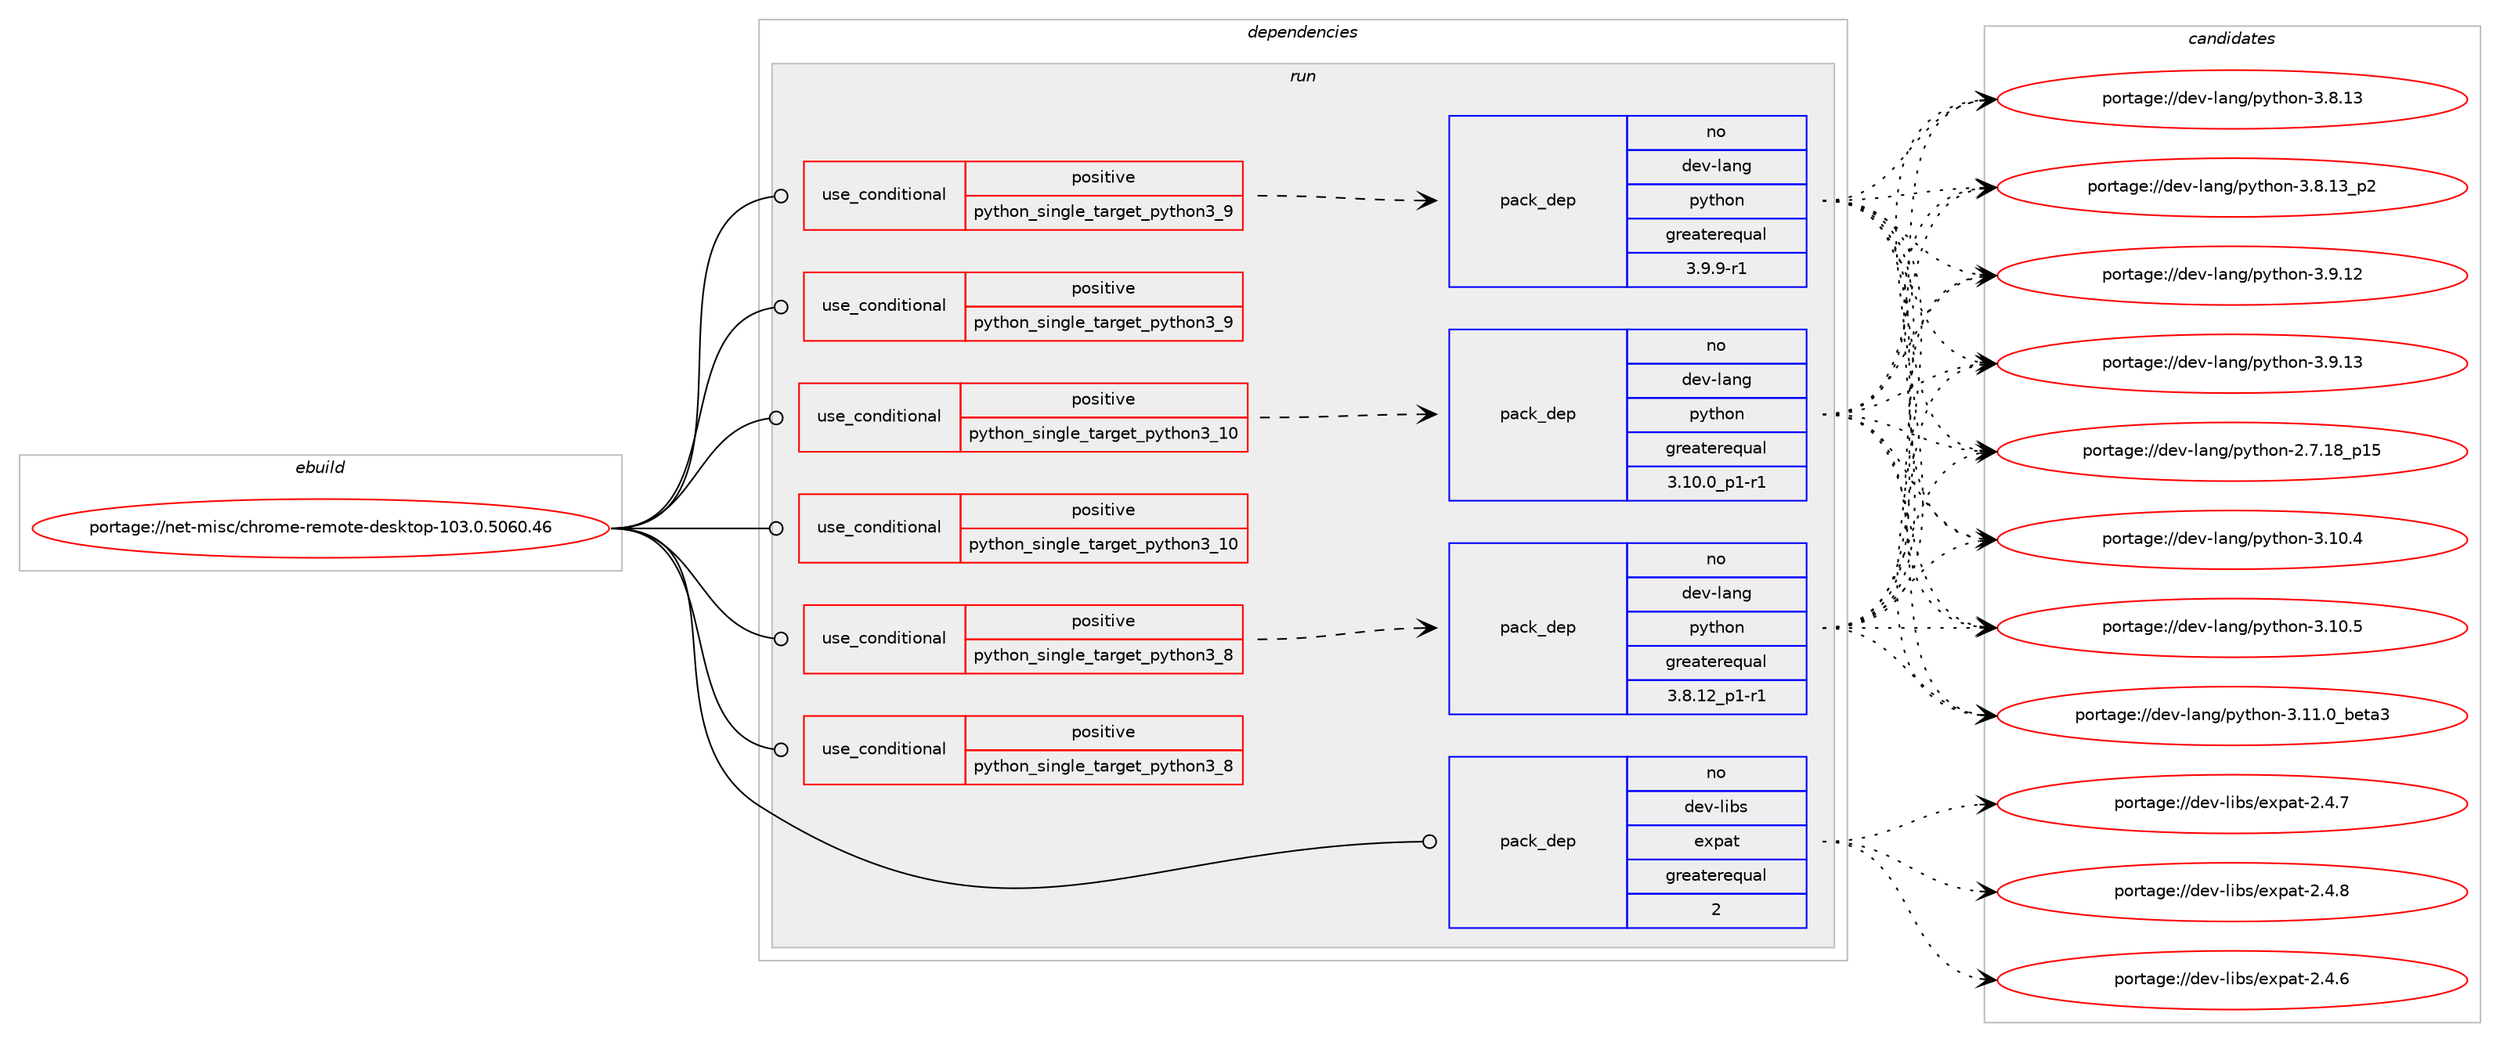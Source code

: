 digraph prolog {

# *************
# Graph options
# *************

newrank=true;
concentrate=true;
compound=true;
graph [rankdir=LR,fontname=Helvetica,fontsize=10,ranksep=1.5];#, ranksep=2.5, nodesep=0.2];
edge  [arrowhead=vee];
node  [fontname=Helvetica,fontsize=10];

# **********
# The ebuild
# **********

subgraph cluster_leftcol {
color=gray;
rank=same;
label=<<i>ebuild</i>>;
id [label="portage://net-misc/chrome-remote-desktop-103.0.5060.46", color=red, width=4, href="../net-misc/chrome-remote-desktop-103.0.5060.46.svg"];
}

# ****************
# The dependencies
# ****************

subgraph cluster_midcol {
color=gray;
label=<<i>dependencies</i>>;
subgraph cluster_compile {
fillcolor="#eeeeee";
style=filled;
label=<<i>compile</i>>;
}
subgraph cluster_compileandrun {
fillcolor="#eeeeee";
style=filled;
label=<<i>compile and run</i>>;
}
subgraph cluster_run {
fillcolor="#eeeeee";
style=filled;
label=<<i>run</i>>;
subgraph cond1207 {
dependency1636 [label=<<TABLE BORDER="0" CELLBORDER="1" CELLSPACING="0" CELLPADDING="4"><TR><TD ROWSPAN="3" CELLPADDING="10">use_conditional</TD></TR><TR><TD>positive</TD></TR><TR><TD>python_single_target_python3_10</TD></TR></TABLE>>, shape=none, color=red];
subgraph pack423 {
dependency1637 [label=<<TABLE BORDER="0" CELLBORDER="1" CELLSPACING="0" CELLPADDING="4" WIDTH="220"><TR><TD ROWSPAN="6" CELLPADDING="30">pack_dep</TD></TR><TR><TD WIDTH="110">no</TD></TR><TR><TD>dev-lang</TD></TR><TR><TD>python</TD></TR><TR><TD>greaterequal</TD></TR><TR><TD>3.10.0_p1-r1</TD></TR></TABLE>>, shape=none, color=blue];
}
dependency1636:e -> dependency1637:w [weight=20,style="dashed",arrowhead="vee"];
}
id:e -> dependency1636:w [weight=20,style="solid",arrowhead="odot"];
subgraph cond1208 {
dependency1638 [label=<<TABLE BORDER="0" CELLBORDER="1" CELLSPACING="0" CELLPADDING="4"><TR><TD ROWSPAN="3" CELLPADDING="10">use_conditional</TD></TR><TR><TD>positive</TD></TR><TR><TD>python_single_target_python3_10</TD></TR></TABLE>>, shape=none, color=red];
# *** BEGIN UNKNOWN DEPENDENCY TYPE (TODO) ***
# dependency1638 -> package_dependency(portage://net-misc/chrome-remote-desktop-103.0.5060.46,run,no,dev-python,psutil,none,[,,],[],[use(enable(python_targets_python3_10),negative)])
# *** END UNKNOWN DEPENDENCY TYPE (TODO) ***

}
id:e -> dependency1638:w [weight=20,style="solid",arrowhead="odot"];
subgraph cond1209 {
dependency1639 [label=<<TABLE BORDER="0" CELLBORDER="1" CELLSPACING="0" CELLPADDING="4"><TR><TD ROWSPAN="3" CELLPADDING="10">use_conditional</TD></TR><TR><TD>positive</TD></TR><TR><TD>python_single_target_python3_8</TD></TR></TABLE>>, shape=none, color=red];
subgraph pack424 {
dependency1640 [label=<<TABLE BORDER="0" CELLBORDER="1" CELLSPACING="0" CELLPADDING="4" WIDTH="220"><TR><TD ROWSPAN="6" CELLPADDING="30">pack_dep</TD></TR><TR><TD WIDTH="110">no</TD></TR><TR><TD>dev-lang</TD></TR><TR><TD>python</TD></TR><TR><TD>greaterequal</TD></TR><TR><TD>3.8.12_p1-r1</TD></TR></TABLE>>, shape=none, color=blue];
}
dependency1639:e -> dependency1640:w [weight=20,style="dashed",arrowhead="vee"];
}
id:e -> dependency1639:w [weight=20,style="solid",arrowhead="odot"];
subgraph cond1210 {
dependency1641 [label=<<TABLE BORDER="0" CELLBORDER="1" CELLSPACING="0" CELLPADDING="4"><TR><TD ROWSPAN="3" CELLPADDING="10">use_conditional</TD></TR><TR><TD>positive</TD></TR><TR><TD>python_single_target_python3_8</TD></TR></TABLE>>, shape=none, color=red];
# *** BEGIN UNKNOWN DEPENDENCY TYPE (TODO) ***
# dependency1641 -> package_dependency(portage://net-misc/chrome-remote-desktop-103.0.5060.46,run,no,dev-python,psutil,none,[,,],[],[use(enable(python_targets_python3_8),negative)])
# *** END UNKNOWN DEPENDENCY TYPE (TODO) ***

}
id:e -> dependency1641:w [weight=20,style="solid",arrowhead="odot"];
subgraph cond1211 {
dependency1642 [label=<<TABLE BORDER="0" CELLBORDER="1" CELLSPACING="0" CELLPADDING="4"><TR><TD ROWSPAN="3" CELLPADDING="10">use_conditional</TD></TR><TR><TD>positive</TD></TR><TR><TD>python_single_target_python3_9</TD></TR></TABLE>>, shape=none, color=red];
subgraph pack425 {
dependency1643 [label=<<TABLE BORDER="0" CELLBORDER="1" CELLSPACING="0" CELLPADDING="4" WIDTH="220"><TR><TD ROWSPAN="6" CELLPADDING="30">pack_dep</TD></TR><TR><TD WIDTH="110">no</TD></TR><TR><TD>dev-lang</TD></TR><TR><TD>python</TD></TR><TR><TD>greaterequal</TD></TR><TR><TD>3.9.9-r1</TD></TR></TABLE>>, shape=none, color=blue];
}
dependency1642:e -> dependency1643:w [weight=20,style="dashed",arrowhead="vee"];
}
id:e -> dependency1642:w [weight=20,style="solid",arrowhead="odot"];
subgraph cond1212 {
dependency1644 [label=<<TABLE BORDER="0" CELLBORDER="1" CELLSPACING="0" CELLPADDING="4"><TR><TD ROWSPAN="3" CELLPADDING="10">use_conditional</TD></TR><TR><TD>positive</TD></TR><TR><TD>python_single_target_python3_9</TD></TR></TABLE>>, shape=none, color=red];
# *** BEGIN UNKNOWN DEPENDENCY TYPE (TODO) ***
# dependency1644 -> package_dependency(portage://net-misc/chrome-remote-desktop-103.0.5060.46,run,no,dev-python,psutil,none,[,,],[],[use(enable(python_targets_python3_9),negative)])
# *** END UNKNOWN DEPENDENCY TYPE (TODO) ***

}
id:e -> dependency1644:w [weight=20,style="solid",arrowhead="odot"];
# *** BEGIN UNKNOWN DEPENDENCY TYPE (TODO) ***
# id -> package_dependency(portage://net-misc/chrome-remote-desktop-103.0.5060.46,run,no,app-admin,sudo,none,[,,],[],[])
# *** END UNKNOWN DEPENDENCY TYPE (TODO) ***

subgraph pack426 {
dependency1645 [label=<<TABLE BORDER="0" CELLBORDER="1" CELLSPACING="0" CELLPADDING="4" WIDTH="220"><TR><TD ROWSPAN="6" CELLPADDING="30">pack_dep</TD></TR><TR><TD WIDTH="110">no</TD></TR><TR><TD>dev-libs</TD></TR><TR><TD>expat</TD></TR><TR><TD>greaterequal</TD></TR><TR><TD>2</TD></TR></TABLE>>, shape=none, color=blue];
}
id:e -> dependency1645:w [weight=20,style="solid",arrowhead="odot"];
# *** BEGIN UNKNOWN DEPENDENCY TYPE (TODO) ***
# id -> package_dependency(portage://net-misc/chrome-remote-desktop-103.0.5060.46,run,no,dev-libs,glib,none,[,,],[slot(2)],[])
# *** END UNKNOWN DEPENDENCY TYPE (TODO) ***

# *** BEGIN UNKNOWN DEPENDENCY TYPE (TODO) ***
# id -> package_dependency(portage://net-misc/chrome-remote-desktop-103.0.5060.46,run,no,dev-libs,nspr,none,[,,],[],[])
# *** END UNKNOWN DEPENDENCY TYPE (TODO) ***

# *** BEGIN UNKNOWN DEPENDENCY TYPE (TODO) ***
# id -> package_dependency(portage://net-misc/chrome-remote-desktop-103.0.5060.46,run,no,dev-libs,nss,none,[,,],[],[])
# *** END UNKNOWN DEPENDENCY TYPE (TODO) ***

# *** BEGIN UNKNOWN DEPENDENCY TYPE (TODO) ***
# id -> package_dependency(portage://net-misc/chrome-remote-desktop-103.0.5060.46,run,no,gnome-base,gconf,none,[,,],[slot(2)],[])
# *** END UNKNOWN DEPENDENCY TYPE (TODO) ***

# *** BEGIN UNKNOWN DEPENDENCY TYPE (TODO) ***
# id -> package_dependency(portage://net-misc/chrome-remote-desktop-103.0.5060.46,run,no,media-libs,fontconfig,none,[,,],[],[])
# *** END UNKNOWN DEPENDENCY TYPE (TODO) ***

# *** BEGIN UNKNOWN DEPENDENCY TYPE (TODO) ***
# id -> package_dependency(portage://net-misc/chrome-remote-desktop-103.0.5060.46,run,no,media-libs,freetype,none,[,,],[slot(2)],[])
# *** END UNKNOWN DEPENDENCY TYPE (TODO) ***

# *** BEGIN UNKNOWN DEPENDENCY TYPE (TODO) ***
# id -> package_dependency(portage://net-misc/chrome-remote-desktop-103.0.5060.46,run,no,sys-apps,dbus,none,[,,],[],[])
# *** END UNKNOWN DEPENDENCY TYPE (TODO) ***

# *** BEGIN UNKNOWN DEPENDENCY TYPE (TODO) ***
# id -> package_dependency(portage://net-misc/chrome-remote-desktop-103.0.5060.46,run,no,sys-devel,gcc,none,[,,],[],[])
# *** END UNKNOWN DEPENDENCY TYPE (TODO) ***

# *** BEGIN UNKNOWN DEPENDENCY TYPE (TODO) ***
# id -> package_dependency(portage://net-misc/chrome-remote-desktop-103.0.5060.46,run,no,sys-libs,glibc,none,[,,],[],[])
# *** END UNKNOWN DEPENDENCY TYPE (TODO) ***

# *** BEGIN UNKNOWN DEPENDENCY TYPE (TODO) ***
# id -> package_dependency(portage://net-misc/chrome-remote-desktop-103.0.5060.46,run,no,sys-libs,pam,none,[,,],[],[])
# *** END UNKNOWN DEPENDENCY TYPE (TODO) ***

# *** BEGIN UNKNOWN DEPENDENCY TYPE (TODO) ***
# id -> package_dependency(portage://net-misc/chrome-remote-desktop-103.0.5060.46,run,no,x11-apps,setxkbmap,none,[,,],[],[])
# *** END UNKNOWN DEPENDENCY TYPE (TODO) ***

# *** BEGIN UNKNOWN DEPENDENCY TYPE (TODO) ***
# id -> package_dependency(portage://net-misc/chrome-remote-desktop-103.0.5060.46,run,no,x11-apps,xdpyinfo,none,[,,],[],[])
# *** END UNKNOWN DEPENDENCY TYPE (TODO) ***

# *** BEGIN UNKNOWN DEPENDENCY TYPE (TODO) ***
# id -> package_dependency(portage://net-misc/chrome-remote-desktop-103.0.5060.46,run,no,x11-base,xorg-server,none,[,,],[],[use(enable(xvfb),none)])
# *** END UNKNOWN DEPENDENCY TYPE (TODO) ***

# *** BEGIN UNKNOWN DEPENDENCY TYPE (TODO) ***
# id -> package_dependency(portage://net-misc/chrome-remote-desktop-103.0.5060.46,run,no,x11-libs,cairo,none,[,,],[],[])
# *** END UNKNOWN DEPENDENCY TYPE (TODO) ***

# *** BEGIN UNKNOWN DEPENDENCY TYPE (TODO) ***
# id -> package_dependency(portage://net-misc/chrome-remote-desktop-103.0.5060.46,run,no,x11-libs,gtk+,none,[,,],[slot(3)],[])
# *** END UNKNOWN DEPENDENCY TYPE (TODO) ***

# *** BEGIN UNKNOWN DEPENDENCY TYPE (TODO) ***
# id -> package_dependency(portage://net-misc/chrome-remote-desktop-103.0.5060.46,run,no,x11-libs,libX11,none,[,,],[],[])
# *** END UNKNOWN DEPENDENCY TYPE (TODO) ***

# *** BEGIN UNKNOWN DEPENDENCY TYPE (TODO) ***
# id -> package_dependency(portage://net-misc/chrome-remote-desktop-103.0.5060.46,run,no,x11-libs,libXdamage,none,[,,],[],[])
# *** END UNKNOWN DEPENDENCY TYPE (TODO) ***

# *** BEGIN UNKNOWN DEPENDENCY TYPE (TODO) ***
# id -> package_dependency(portage://net-misc/chrome-remote-desktop-103.0.5060.46,run,no,x11-libs,libXext,none,[,,],[],[])
# *** END UNKNOWN DEPENDENCY TYPE (TODO) ***

# *** BEGIN UNKNOWN DEPENDENCY TYPE (TODO) ***
# id -> package_dependency(portage://net-misc/chrome-remote-desktop-103.0.5060.46,run,no,x11-libs,libXfixes,none,[,,],[],[])
# *** END UNKNOWN DEPENDENCY TYPE (TODO) ***

# *** BEGIN UNKNOWN DEPENDENCY TYPE (TODO) ***
# id -> package_dependency(portage://net-misc/chrome-remote-desktop-103.0.5060.46,run,no,x11-libs,libXrandr,none,[,,],[],[])
# *** END UNKNOWN DEPENDENCY TYPE (TODO) ***

# *** BEGIN UNKNOWN DEPENDENCY TYPE (TODO) ***
# id -> package_dependency(portage://net-misc/chrome-remote-desktop-103.0.5060.46,run,no,x11-libs,libXtst,none,[,,],[],[])
# *** END UNKNOWN DEPENDENCY TYPE (TODO) ***

# *** BEGIN UNKNOWN DEPENDENCY TYPE (TODO) ***
# id -> package_dependency(portage://net-misc/chrome-remote-desktop-103.0.5060.46,run,no,x11-libs,libxcb,none,[,,],[],[])
# *** END UNKNOWN DEPENDENCY TYPE (TODO) ***

# *** BEGIN UNKNOWN DEPENDENCY TYPE (TODO) ***
# id -> package_dependency(portage://net-misc/chrome-remote-desktop-103.0.5060.46,run,no,x11-libs,libxkbcommon,none,[,,],[],[])
# *** END UNKNOWN DEPENDENCY TYPE (TODO) ***

# *** BEGIN UNKNOWN DEPENDENCY TYPE (TODO) ***
# id -> package_dependency(portage://net-misc/chrome-remote-desktop-103.0.5060.46,run,no,x11-libs,pango,none,[,,],[],[])
# *** END UNKNOWN DEPENDENCY TYPE (TODO) ***

}
}

# **************
# The candidates
# **************

subgraph cluster_choices {
rank=same;
color=gray;
label=<<i>candidates</i>>;

subgraph choice423 {
color=black;
nodesep=1;
choice10010111845108971101034711212111610411111045504655464956951124953 [label="portage://dev-lang/python-2.7.18_p15", color=red, width=4,href="../dev-lang/python-2.7.18_p15.svg"];
choice10010111845108971101034711212111610411111045514649484652 [label="portage://dev-lang/python-3.10.4", color=red, width=4,href="../dev-lang/python-3.10.4.svg"];
choice10010111845108971101034711212111610411111045514649484653 [label="portage://dev-lang/python-3.10.5", color=red, width=4,href="../dev-lang/python-3.10.5.svg"];
choice1001011184510897110103471121211161041111104551464949464895981011169751 [label="portage://dev-lang/python-3.11.0_beta3", color=red, width=4,href="../dev-lang/python-3.11.0_beta3.svg"];
choice10010111845108971101034711212111610411111045514656464951 [label="portage://dev-lang/python-3.8.13", color=red, width=4,href="../dev-lang/python-3.8.13.svg"];
choice100101118451089711010347112121116104111110455146564649519511250 [label="portage://dev-lang/python-3.8.13_p2", color=red, width=4,href="../dev-lang/python-3.8.13_p2.svg"];
choice10010111845108971101034711212111610411111045514657464950 [label="portage://dev-lang/python-3.9.12", color=red, width=4,href="../dev-lang/python-3.9.12.svg"];
choice10010111845108971101034711212111610411111045514657464951 [label="portage://dev-lang/python-3.9.13", color=red, width=4,href="../dev-lang/python-3.9.13.svg"];
dependency1637:e -> choice10010111845108971101034711212111610411111045504655464956951124953:w [style=dotted,weight="100"];
dependency1637:e -> choice10010111845108971101034711212111610411111045514649484652:w [style=dotted,weight="100"];
dependency1637:e -> choice10010111845108971101034711212111610411111045514649484653:w [style=dotted,weight="100"];
dependency1637:e -> choice1001011184510897110103471121211161041111104551464949464895981011169751:w [style=dotted,weight="100"];
dependency1637:e -> choice10010111845108971101034711212111610411111045514656464951:w [style=dotted,weight="100"];
dependency1637:e -> choice100101118451089711010347112121116104111110455146564649519511250:w [style=dotted,weight="100"];
dependency1637:e -> choice10010111845108971101034711212111610411111045514657464950:w [style=dotted,weight="100"];
dependency1637:e -> choice10010111845108971101034711212111610411111045514657464951:w [style=dotted,weight="100"];
}
subgraph choice424 {
color=black;
nodesep=1;
choice10010111845108971101034711212111610411111045504655464956951124953 [label="portage://dev-lang/python-2.7.18_p15", color=red, width=4,href="../dev-lang/python-2.7.18_p15.svg"];
choice10010111845108971101034711212111610411111045514649484652 [label="portage://dev-lang/python-3.10.4", color=red, width=4,href="../dev-lang/python-3.10.4.svg"];
choice10010111845108971101034711212111610411111045514649484653 [label="portage://dev-lang/python-3.10.5", color=red, width=4,href="../dev-lang/python-3.10.5.svg"];
choice1001011184510897110103471121211161041111104551464949464895981011169751 [label="portage://dev-lang/python-3.11.0_beta3", color=red, width=4,href="../dev-lang/python-3.11.0_beta3.svg"];
choice10010111845108971101034711212111610411111045514656464951 [label="portage://dev-lang/python-3.8.13", color=red, width=4,href="../dev-lang/python-3.8.13.svg"];
choice100101118451089711010347112121116104111110455146564649519511250 [label="portage://dev-lang/python-3.8.13_p2", color=red, width=4,href="../dev-lang/python-3.8.13_p2.svg"];
choice10010111845108971101034711212111610411111045514657464950 [label="portage://dev-lang/python-3.9.12", color=red, width=4,href="../dev-lang/python-3.9.12.svg"];
choice10010111845108971101034711212111610411111045514657464951 [label="portage://dev-lang/python-3.9.13", color=red, width=4,href="../dev-lang/python-3.9.13.svg"];
dependency1640:e -> choice10010111845108971101034711212111610411111045504655464956951124953:w [style=dotted,weight="100"];
dependency1640:e -> choice10010111845108971101034711212111610411111045514649484652:w [style=dotted,weight="100"];
dependency1640:e -> choice10010111845108971101034711212111610411111045514649484653:w [style=dotted,weight="100"];
dependency1640:e -> choice1001011184510897110103471121211161041111104551464949464895981011169751:w [style=dotted,weight="100"];
dependency1640:e -> choice10010111845108971101034711212111610411111045514656464951:w [style=dotted,weight="100"];
dependency1640:e -> choice100101118451089711010347112121116104111110455146564649519511250:w [style=dotted,weight="100"];
dependency1640:e -> choice10010111845108971101034711212111610411111045514657464950:w [style=dotted,weight="100"];
dependency1640:e -> choice10010111845108971101034711212111610411111045514657464951:w [style=dotted,weight="100"];
}
subgraph choice425 {
color=black;
nodesep=1;
choice10010111845108971101034711212111610411111045504655464956951124953 [label="portage://dev-lang/python-2.7.18_p15", color=red, width=4,href="../dev-lang/python-2.7.18_p15.svg"];
choice10010111845108971101034711212111610411111045514649484652 [label="portage://dev-lang/python-3.10.4", color=red, width=4,href="../dev-lang/python-3.10.4.svg"];
choice10010111845108971101034711212111610411111045514649484653 [label="portage://dev-lang/python-3.10.5", color=red, width=4,href="../dev-lang/python-3.10.5.svg"];
choice1001011184510897110103471121211161041111104551464949464895981011169751 [label="portage://dev-lang/python-3.11.0_beta3", color=red, width=4,href="../dev-lang/python-3.11.0_beta3.svg"];
choice10010111845108971101034711212111610411111045514656464951 [label="portage://dev-lang/python-3.8.13", color=red, width=4,href="../dev-lang/python-3.8.13.svg"];
choice100101118451089711010347112121116104111110455146564649519511250 [label="portage://dev-lang/python-3.8.13_p2", color=red, width=4,href="../dev-lang/python-3.8.13_p2.svg"];
choice10010111845108971101034711212111610411111045514657464950 [label="portage://dev-lang/python-3.9.12", color=red, width=4,href="../dev-lang/python-3.9.12.svg"];
choice10010111845108971101034711212111610411111045514657464951 [label="portage://dev-lang/python-3.9.13", color=red, width=4,href="../dev-lang/python-3.9.13.svg"];
dependency1643:e -> choice10010111845108971101034711212111610411111045504655464956951124953:w [style=dotted,weight="100"];
dependency1643:e -> choice10010111845108971101034711212111610411111045514649484652:w [style=dotted,weight="100"];
dependency1643:e -> choice10010111845108971101034711212111610411111045514649484653:w [style=dotted,weight="100"];
dependency1643:e -> choice1001011184510897110103471121211161041111104551464949464895981011169751:w [style=dotted,weight="100"];
dependency1643:e -> choice10010111845108971101034711212111610411111045514656464951:w [style=dotted,weight="100"];
dependency1643:e -> choice100101118451089711010347112121116104111110455146564649519511250:w [style=dotted,weight="100"];
dependency1643:e -> choice10010111845108971101034711212111610411111045514657464950:w [style=dotted,weight="100"];
dependency1643:e -> choice10010111845108971101034711212111610411111045514657464951:w [style=dotted,weight="100"];
}
subgraph choice426 {
color=black;
nodesep=1;
choice10010111845108105981154710112011297116455046524654 [label="portage://dev-libs/expat-2.4.6", color=red, width=4,href="../dev-libs/expat-2.4.6.svg"];
choice10010111845108105981154710112011297116455046524655 [label="portage://dev-libs/expat-2.4.7", color=red, width=4,href="../dev-libs/expat-2.4.7.svg"];
choice10010111845108105981154710112011297116455046524656 [label="portage://dev-libs/expat-2.4.8", color=red, width=4,href="../dev-libs/expat-2.4.8.svg"];
dependency1645:e -> choice10010111845108105981154710112011297116455046524654:w [style=dotted,weight="100"];
dependency1645:e -> choice10010111845108105981154710112011297116455046524655:w [style=dotted,weight="100"];
dependency1645:e -> choice10010111845108105981154710112011297116455046524656:w [style=dotted,weight="100"];
}
}

}
